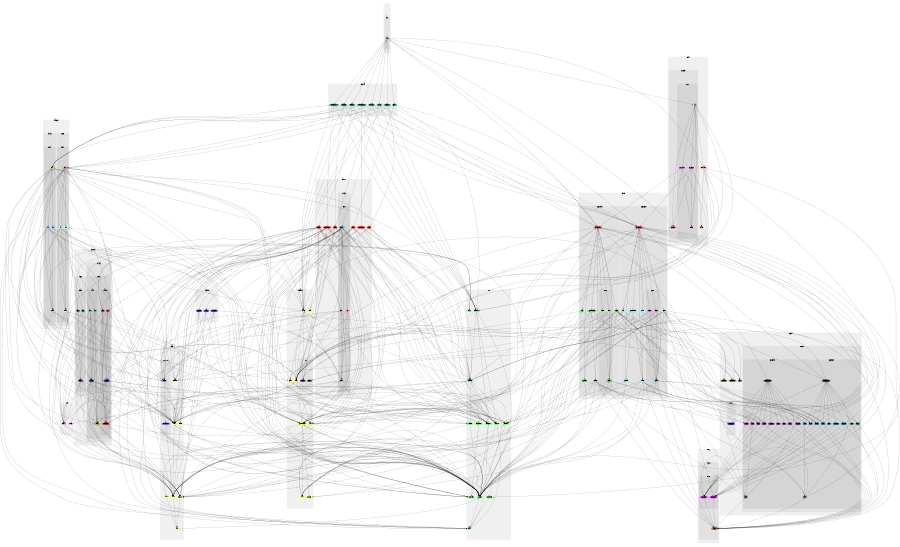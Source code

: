 digraph G {
size="6,4";
ratio="fill";
subgraph cluster_0 {
label=".";
color="#0000000F";
style="filled";
subgraph cluster_1 {
label="app";
color="#0000000F";
style="filled";
u0[label="Main",style="filled",fillcolor="#bbbbff",penwidth="0"];

}

}
subgraph cluster_2 {
label="Build";
color="#0000000F";
style="filled";
u9[label="Firmware",style="filled",fillcolor="#ffbbbb",penwidth="0"];
u15[label="Shake",style="filled",fillcolor="#ffbbbb",penwidth="0"];
subgraph cluster_3 {
label="Compiler";
color="#0000000F";
style="filled";
u10[label="Compiler",style="filled,bold",fillcolor="#ffbbbb"];
subgraph cluster_4 {
label="GCC";
color="#0000000F";
style="filled";
u11[label="GCC",style="filled,bold",fillcolor="#bbffff"];
u12[label="GD32F4xx",style="filled",fillcolor="#ffbbff",penwidth="0"];
u13[label="Config",style="filled",fillcolor="#ffbbff",penwidth="0"];
u14[label="GD32F3x0",style="filled",fillcolor="#ffbbff",penwidth="0"];

}

}

}
subgraph cluster_5 {
label="Core";
color="#0000000F";
style="filled";
u16[label="Context",style="filled",fillcolor="#77ff77",penwidth="0"];
u17[label="FSM",style="filled",fillcolor="#77ff77",penwidth="0"];
u18[label="Scheduler",style="filled",fillcolor="#77ff77",penwidth="0"];
u19[label="Transport",style="filled",fillcolor="#77ff77",penwidth="0"];
u20[label="Formula",style="filled",fillcolor="#77ff77",penwidth="0"];
u21[label="Domain",style="filled",fillcolor="#77ff77",penwidth="0"];
u22[label="Version",style="filled",fillcolor="#77ff77",penwidth="0"];
u23[label="Handler",style="filled",fillcolor="#77ff77",penwidth="0"];
u24[label="Controller",style="filled",fillcolor="#77ff77",penwidth="0"];
u25[label="Task",style="filled",fillcolor="#77ff77",penwidth="0"];
u26[label="Dispatcher",style="filled",fillcolor="#77ff77",penwidth="0"];
u27[label="Feature",style="filled",fillcolor="#77ff77",penwidth="0"];

}
subgraph cluster_6 {
label="Data";
color="#0000000F";
style="filled";
u28[label="Record",style="filled",fillcolor="#ffff77",penwidth="0"];
u29[label="Buffer",style="filled",fillcolor="#ffff77",penwidth="0"];
u30[label="Area",style="filled",fillcolor="#ffff77",penwidth="0"];
u31[label="Value",style="filled",fillcolor="#ffff77",penwidth="0"];
u32[label="Index",style="filled",fillcolor="#ffff77",penwidth="0"];
u35[label="Matrix",style="filled",fillcolor="#ffff77",penwidth="0"];
u36[label="Serialize",style="filled",fillcolor="#ffff77",penwidth="0"];
subgraph cluster_7 {
label="Concurrent";
color="#0000000F";
style="filled";
u33[label="Queue",style="filled",fillcolor="#7777ff",penwidth="0"];
u34[label="Semaphore",style="filled",fillcolor="#7777ff",penwidth="0"];

}

}
subgraph cluster_8 {
label="Device";
color="#0000000F";
style="filled";
subgraph cluster_9 {
label="GD32F3x0";
color="#0000000F";
style="filled";
u55[label="GD32F3x0",style="filled,bold",fillcolor="#ff7777"];
u46[label="UART",style="filled",fillcolor="#77ffff",penwidth="0"];
u48[label="Mac",style="filled",fillcolor="#77ffff",penwidth="0"];
u49[label="SysTick",style="filled",fillcolor="#77ffff",penwidth="0"];
u50[label="PWM",style="filled",fillcolor="#77ffff",penwidth="0"];
u51[label="SystemClock",style="filled",fillcolor="#77ffff",penwidth="0"];
u54[label="Timer",style="filled",fillcolor="#77ffff",penwidth="0"];
subgraph cluster_10 {
label="GPIO";
color="#0000000F";
style="filled";
u47[label="GPIO",style="filled,bold",fillcolor="#77ffff"];
u52[label="Input",style="filled",fillcolor="#ff77ff",penwidth="0"];
u53[label="Output",style="filled",fillcolor="#ff77ff",penwidth="0"];

}

}
subgraph cluster_11 {
label="GD32F4xx";
color="#0000000F";
style="filled";
u37[label="GD32F4xx",style="filled,bold",fillcolor="#ff7777"];
u38[label="UART",style="filled",fillcolor="#33ff33",penwidth="0"];
u40[label="Mac",style="filled",fillcolor="#33ff33",penwidth="0"];
u41[label="SysTick",style="filled",fillcolor="#33ff33",penwidth="0"];
u42[label="SystemClock",style="filled",fillcolor="#33ff33",penwidth="0"];
u45[label="Timer",style="filled",fillcolor="#33ff33",penwidth="0"];
subgraph cluster_12 {
label="GPIO";
color="#0000000F";
style="filled";
u39[label="GPIO",style="filled,bold",fillcolor="#33ff33"];
u43[label="Input",style="filled",fillcolor="#bbff77",penwidth="0"];
u44[label="Output",style="filled",fillcolor="#bbff77",penwidth="0"];

}

}

}
subgraph cluster_13 {
label="Endpoint";
color="#0000000F";
style="filled";
u56[label="Dimmers",style="filled",fillcolor="#3333ff",penwidth="0"];
u57[label="Groups",style="filled",fillcolor="#3333ff",penwidth="0"];
u58[label="Relays",style="filled",fillcolor="#3333ff",penwidth="0"];

}
subgraph cluster_14 {
label="Feature";
color="#0000000F";
style="filled";
u59[label="DimmerDC",style="filled",fillcolor="#ff3333",penwidth="0"];
u60[label="Echo",style="filled",fillcolor="#ff3333",penwidth="0"];
u61[label="DimmerAC",style="filled",fillcolor="#ff3333",penwidth="0"];
u62[label="MixA",style="filled",fillcolor="#ff3333",penwidth="0"];
u63[label="Relays",style="filled",fillcolor="#ff3333",penwidth="0"];
u64[label="Blink",style="filled",fillcolor="#ff3333",penwidth="0"];
subgraph cluster_15 {
label="RS485";
color="#0000000F";
style="filled";
subgraph cluster_16 {
label="RBUS";
color="#0000000F";
style="filled";
u68[label="RBUS",style="filled,bold",fillcolor="#77bbff"];
u65[label="Data",style="filled",fillcolor="#ff77bb",penwidth="0"];
u66[label="Tx",style="filled",fillcolor="#ff77bb",penwidth="0"];
u67[label="Rx",style="filled",fillcolor="#ff77bb",penwidth="0"];

}

}

}
subgraph cluster_17 {
label="Formula";
color="#0000000F";
style="filled";
u1[label="Echo",style="filled",fillcolor="#33bb77",penwidth="0"];
u2[label="Blink450",style="filled",fillcolor="#33bb77",penwidth="0"];
u3[label="DimmerAC12",style="filled",fillcolor="#33bb77",penwidth="0"];
u4[label="Relay12",style="filled",fillcolor="#33bb77",penwidth="0"];
u5[label="Server",style="filled",fillcolor="#33bb77",penwidth="0"];
u6[label="MixA6x6",style="filled",fillcolor="#33bb77",penwidth="0"];
u7[label="Blink330",style="filled",fillcolor="#33bb77",penwidth="0"];
u8[label="DimmerDC12",style="filled",fillcolor="#33bb77",penwidth="0"];

}
subgraph cluster_18 {
label="Interface";
color="#0000000F";
style="filled";
u69[label="MCU",style="filled",fillcolor="#ffff33",penwidth="0"];
u70[label="UART",style="filled",fillcolor="#ffff33",penwidth="0"];
u71[label="Mac",style="filled",fillcolor="#ffff33",penwidth="0"];
u72[label="Counter",style="filled",fillcolor="#ffff33",penwidth="0"];
u73[label="RS485",style="filled",fillcolor="#ffff33",penwidth="0"];
u74[label="PWM",style="filled",fillcolor="#ffff33",penwidth="0"];
u75[label="SystemClock",style="filled",fillcolor="#ffff33",penwidth="0"];
u78[label="Timer",style="filled",fillcolor="#ffff33",penwidth="0"];
subgraph cluster_19 {
label="GPIO";
color="#0000000F";
style="filled";
u76[label="Input",style="filled",fillcolor="#7733bb",penwidth="0"];
u77[label="Output",style="filled",fillcolor="#7733bb",penwidth="0"];

}

}
subgraph cluster_20 {
label="Ivory";
color="#0000000F";
style="filled";
subgraph cluster_21 {
label="Support";
color="#0000000F";
style="filled";
u81[label="Support",style="filled,bold",fillcolor="#bb7733"];
subgraph cluster_22 {
label="Device";
color="#0000000F";
style="filled";
u79[label="GD32F4xx",style="filled",fillcolor="#ff33ff",penwidth="0"];
u80[label="GD32F3x0",style="filled",fillcolor="#ff33ff",penwidth="0"];

}

}

}
subgraph cluster_23 {
label="Protocol";
color="#0000000F";
style="filled";
subgraph cluster_24 {
label="RS485";
color="#0000000F";
style="filled";
subgraph cluster_25 {
label="RBUS";
color="#0000000F";
style="filled";
u92[label="RBUS",style="filled,bold",fillcolor="#bbbb33"];
subgraph cluster_26 {
label="Master";
color="#0000000F";
style="filled";
u86[label="Master",style="filled,bold",fillcolor="#3333bb"];
u89[label="Tx",style="filled",fillcolor="#bb3333",penwidth="0"];
u90[label="Rx",style="filled",fillcolor="#bb3333",penwidth="0"];
u91[label="MacTable",style="filled",fillcolor="#bb3333",penwidth="0"];

}
subgraph cluster_27 {
label="Slave";
color="#0000000F";
style="filled";
u85[label="Slave",style="filled,bold",fillcolor="#3333bb"];
u87[label="Tx",style="filled",fillcolor="#33bbbb",penwidth="0"];
u88[label="Rx",style="filled",fillcolor="#33bbbb",penwidth="0"];

}

}

}
subgraph cluster_28 {
label="UART";
color="#0000000F";
style="filled";
subgraph cluster_29 {
label="RBUS";
color="#0000000F";
style="filled";
u84[label="RBUS",style="filled,bold",fillcolor="#bb33bb"];
u82[label="Tx",style="filled",fillcolor="#337733",penwidth="0"];
u83[label="Rx",style="filled",fillcolor="#337733",penwidth="0"];

}

}

}
subgraph cluster_30 {
label="Support";
color="#0000000F";
style="filled";
u94[label="ReadAddr",style="filled",fillcolor="#777733",penwidth="0"];
u95[label="Cast",style="filled",fillcolor="#777733",penwidth="0"];
u96[label="Serialize",style="filled",fillcolor="#777733",penwidth="0"];
subgraph cluster_31 {
label="CMSIS";
color="#0000000F";
style="filled";
u93[label="CoreCM4",style="filled",fillcolor="#333377",penwidth="0"];

}
subgraph cluster_32 {
label="Device";
color="#0000000F";
style="filled";
subgraph cluster_33 {
label="GD32F3x0";
color="#0000000F";
style="filled";
u118[label="GD32F3x0",style="filled,bold",fillcolor="#773333"];
u108[label="GPIO",style="filled",fillcolor="#337777",penwidth="0"];
u109[label="SYSCFG",style="filled",fillcolor="#337777",penwidth="0"];
u110[label="RCU",style="filled",fillcolor="#337777",penwidth="0"];
u111[label="EXTI",style="filled",fillcolor="#337777",penwidth="0"];
u112[label="Misc",style="filled",fillcolor="#337777",penwidth="0"];
u113[label="IRQ",style="filled",fillcolor="#337777",penwidth="0"];
u114[label="DMA",style="filled",fillcolor="#337777",penwidth="0"];
u115[label="USART",style="filled",fillcolor="#337777",penwidth="0"];
u116[label="Timer",style="filled",fillcolor="#337777",penwidth="0"];
u117[label="DBG",style="filled",fillcolor="#337777",penwidth="0"];

}
subgraph cluster_34 {
label="GD32F4xx";
color="#0000000F";
style="filled";
u97[label="GD32F4xx",style="filled,bold",fillcolor="#773333"];
u98[label="GPIO",style="filled",fillcolor="#773377",penwidth="0"];
u99[label="SYSCFG",style="filled",fillcolor="#773377",penwidth="0"];
u100[label="RCU",style="filled",fillcolor="#773377",penwidth="0"];
u101[label="EXTI",style="filled",fillcolor="#773377",penwidth="0"];
u102[label="Misc",style="filled",fillcolor="#773377",penwidth="0"];
u103[label="IRQ",style="filled",fillcolor="#773377",penwidth="0"];
u104[label="DMA",style="filled",fillcolor="#773377",penwidth="0"];
u105[label="USART",style="filled",fillcolor="#773377",penwidth="0"];
u106[label="Timer",style="filled",fillcolor="#773377",penwidth="0"];
u107[label="DBG",style="filled",fillcolor="#773377",penwidth="0"];

}

}

}
subgraph cluster_35 {
label="Transport";
color="#0000000F";
style="filled";
subgraph cluster_36 {
label="RS485";
color="#0000000F";
style="filled";
subgraph cluster_37 {
label="RBUS";
color="#0000000F";
style="filled";
u126[label="RBUS",style="filled,bold",fillcolor="#ffffbb"];
u123[label="Data",style="filled",fillcolor="#bbbbff",penwidth="0"];
u124[label="Tx",style="filled",fillcolor="#bbbbff",penwidth="0"];
u125[label="Rx",style="filled",fillcolor="#bbbbff",penwidth="0"];

}

}
subgraph cluster_38 {
label="UART";
color="#0000000F";
style="filled";
subgraph cluster_39 {
label="RBUS";
color="#0000000F";
style="filled";
u122[label="RBUS",style="filled,bold",fillcolor="#ffbbbb"];
u119[label="Data",style="filled",fillcolor="#bbffff",penwidth="0"];
u120[label="Tx",style="filled",fillcolor="#bbffff",penwidth="0"];
u121[label="Rx",style="filled",fillcolor="#bbffff",penwidth="0"];

}

}

}
subgraph cluster_40 {
label="Util";
color="#0000000F";
style="filled";
u127[label="String",style="filled",fillcolor="#ffbbff",penwidth="0"];
u128[label="CRC16",style="filled",fillcolor="#ffbbff",penwidth="0"];

}
u0 -> u1;
u0 -> u2;
u0 -> u3;
u0 -> u4;
u0 -> u5;
u0 -> u6;
u0 -> u7;
u0 -> u8;
u0 -> u9;
u0 -> u10;
u0 -> u11;
u0 -> u37;
u0 -> u55;
u1 -> u20;
u1 -> u37;
u1 -> u60;
u1 -> u122;
u2 -> u20;
u2 -> u37;
u2 -> u64;
u2 -> u122;
u3 -> u20;
u3 -> u55;
u3 -> u61;
u3 -> u73;
u3 -> u126;
u4 -> u20;
u4 -> u55;
u4 -> u63;
u4 -> u73;
u4 -> u126;
u5 -> u20;
u5 -> u37;
u5 -> u68;
u5 -> u73;
u5 -> u122;
u6 -> u20;
u6 -> u55;
u6 -> u62;
u6 -> u73;
u6 -> u126;
u7 -> u20;
u7 -> u55;
u7 -> u64;
u7 -> u73;
u7 -> u126;
u8 -> u20;
u8 -> u55;
u8 -> u59;
u8 -> u73;
u8 -> u126;
u9 -> u15;
u9 -> u16;
u9 -> u18;
u9 -> u20;
u9 -> u21;
u9 -> u69;
u10 -> u69;
u11 -> u9;
u11 -> u10;
u11 -> u12;
u11 -> u13;
u11 -> u14;
u11 -> u15;
u11 -> u20;
u11 -> u69;
u12 -> u10;
u12 -> u13;
u12 -> u37;
u12 -> u69;
u14 -> u10;
u14 -> u13;
u14 -> u55;
u14 -> u69;
u16 -> u25;
u18 -> u25;
u18 -> u75;
u18 -> u78;
u19 -> u16;
u19 -> u25;
u19 -> u29;
u20 -> u16;
u20 -> u19;
u20 -> u21;
u20 -> u27;
u20 -> u69;
u21 -> u16;
u21 -> u19;
u21 -> u22;
u21 -> u27;
u21 -> u28;
u21 -> u29;
u21 -> u31;
u21 -> u69;
u21 -> u71;
u21 -> u75;
u21 -> u94;
u21 -> u95;
u21 -> u96;
u21 -> u127;
u22 -> u16;
u22 -> u28;
u23 -> u16;
u24 -> u29;
u26 -> u24;
u26 -> u29;
u27 -> u24;
u27 -> u25;
u28 -> u16;
u28 -> u30;
u29 -> u16;
u29 -> u31;
u30 -> u16;
u31 -> u16;
u31 -> u30;
u32 -> u16;
u32 -> u31;
u33 -> u16;
u33 -> u32;
u33 -> u34;
u34 -> u16;
u34 -> u31;
u35 -> u16;
u35 -> u30;
u36 -> u96;
u37 -> u16;
u37 -> u38;
u37 -> u39;
u37 -> u40;
u37 -> u41;
u37 -> u42;
u37 -> u43;
u37 -> u44;
u37 -> u45;
u37 -> u69;
u37 -> u71;
u37 -> u75;
u37 -> u97;
u37 -> u98;
u37 -> u100;
u37 -> u103;
u37 -> u104;
u37 -> u105;
u38 -> u16;
u38 -> u23;
u38 -> u28;
u38 -> u39;
u38 -> u70;
u38 -> u79;
u38 -> u81;
u38 -> u95;
u38 -> u100;
u38 -> u102;
u38 -> u103;
u38 -> u104;
u38 -> u105;
u39 -> u16;
u39 -> u81;
u39 -> u98;
u39 -> u100;
u40 -> u29;
u40 -> u36;
u40 -> u71;
u40 -> u94;
u41 -> u16;
u41 -> u23;
u41 -> u78;
u41 -> u93;
u42 -> u16;
u42 -> u41;
u42 -> u45;
u42 -> u75;
u42 -> u106;
u43 -> u16;
u43 -> u39;
u43 -> u76;
u43 -> u98;
u44 -> u16;
u44 -> u39;
u44 -> u77;
u44 -> u98;
u45 -> u16;
u45 -> u23;
u45 -> u72;
u45 -> u78;
u45 -> u81;
u45 -> u100;
u45 -> u102;
u45 -> u103;
u45 -> u106;
u46 -> u16;
u46 -> u23;
u46 -> u28;
u46 -> u47;
u46 -> u70;
u46 -> u80;
u46 -> u81;
u46 -> u95;
u46 -> u110;
u46 -> u112;
u46 -> u113;
u46 -> u114;
u46 -> u115;
u46 -> u118;
u47 -> u16;
u47 -> u28;
u47 -> u81;
u47 -> u108;
u47 -> u110;
u48 -> u29;
u48 -> u36;
u48 -> u71;
u48 -> u94;
u49 -> u16;
u49 -> u23;
u49 -> u78;
u49 -> u93;
u50 -> u16;
u50 -> u47;
u50 -> u54;
u50 -> u74;
u50 -> u116;
u51 -> u16;
u51 -> u49;
u51 -> u54;
u51 -> u75;
u51 -> u116;
u52 -> u16;
u52 -> u47;
u52 -> u76;
u52 -> u108;
u53 -> u16;
u53 -> u47;
u53 -> u77;
u53 -> u108;
u54 -> u16;
u54 -> u23;
u54 -> u72;
u54 -> u78;
u54 -> u81;
u54 -> u110;
u54 -> u112;
u54 -> u113;
u54 -> u116;
u54 -> u118;
u55 -> u16;
u55 -> u46;
u55 -> u47;
u55 -> u48;
u55 -> u49;
u55 -> u50;
u55 -> u51;
u55 -> u52;
u55 -> u53;
u55 -> u54;
u55 -> u69;
u55 -> u71;
u55 -> u75;
u55 -> u108;
u55 -> u110;
u55 -> u113;
u55 -> u114;
u55 -> u115;
u55 -> u116;
u55 -> u118;
u56 -> u16;
u56 -> u28;
u56 -> u29;
u56 -> u36;
u56 -> u95;
u57 -> u16;
u57 -> u28;
u57 -> u29;
u57 -> u36;
u58 -> u16;
u58 -> u28;
u58 -> u29;
u58 -> u36;
u59 -> u16;
u59 -> u19;
u59 -> u21;
u59 -> u24;
u59 -> u25;
u59 -> u27;
u59 -> u28;
u59 -> u29;
u59 -> u31;
u59 -> u32;
u59 -> u36;
u59 -> u56;
u59 -> u69;
u59 -> u74;
u60 -> u16;
u60 -> u19;
u60 -> u21;
u60 -> u24;
u60 -> u25;
u60 -> u27;
u60 -> u29;
u60 -> u31;
u61 -> u16;
u61 -> u19;
u61 -> u21;
u61 -> u24;
u61 -> u27;
u62 -> u16;
u62 -> u19;
u62 -> u21;
u62 -> u24;
u62 -> u27;
u63 -> u16;
u63 -> u19;
u63 -> u21;
u63 -> u24;
u63 -> u25;
u63 -> u27;
u63 -> u28;
u63 -> u29;
u63 -> u31;
u63 -> u32;
u63 -> u36;
u63 -> u57;
u63 -> u58;
u63 -> u69;
u63 -> u75;
u63 -> u77;
u64 -> u16;
u64 -> u21;
u64 -> u24;
u64 -> u25;
u64 -> u27;
u64 -> u31;
u64 -> u69;
u64 -> u77;
u64 -> u78;
u65 -> u19;
u65 -> u29;
u65 -> u31;
u65 -> u33;
u65 -> u73;
u65 -> u75;
u65 -> u86;
u65 -> u92;
u66 -> u29;
u66 -> u33;
u66 -> u65;
u66 -> u71;
u66 -> u73;
u66 -> u75;
u66 -> u86;
u66 -> u89;
u66 -> u92;
u67 -> u19;
u67 -> u33;
u67 -> u65;
u67 -> u75;
u67 -> u90;
u68 -> u16;
u68 -> u19;
u68 -> u21;
u68 -> u22;
u68 -> u23;
u68 -> u24;
u68 -> u25;
u68 -> u27;
u68 -> u29;
u68 -> u31;
u68 -> u33;
u68 -> u36;
u68 -> u65;
u68 -> u66;
u68 -> u67;
u68 -> u69;
u68 -> u73;
u68 -> u86;
u68 -> u90;
u68 -> u91;
u68 -> u92;
u69 -> u16;
u69 -> u29;
u69 -> u31;
u69 -> u71;
u69 -> u75;
u70 -> u16;
u70 -> u23;
u71 -> u16;
u71 -> u31;
u73 -> u16;
u73 -> u21;
u73 -> u23;
u73 -> u69;
u73 -> u70;
u73 -> u77;
u75 -> u16;
u75 -> u23;
u75 -> u31;
u75 -> u72;
u75 -> u78;
u78 -> u16;
u78 -> u23;
u79 -> u81;
u80 -> u81;
u82 -> u29;
u82 -> u84;
u82 -> u128;
u83 -> u17;
u83 -> u84;
u83 -> u128;
u84 -> u16;
u84 -> u28;
u84 -> u29;
u84 -> u31;
u84 -> u128;
u85 -> u16;
u85 -> u22;
u85 -> u28;
u85 -> u29;
u85 -> u31;
u85 -> u71;
u85 -> u92;
u85 -> u128;
u86 -> u16;
u86 -> u22;
u86 -> u28;
u86 -> u29;
u86 -> u31;
u86 -> u71;
u86 -> u91;
u86 -> u92;
u86 -> u128;
u87 -> u29;
u87 -> u85;
u87 -> u92;
u87 -> u128;
u88 -> u17;
u88 -> u85;
u88 -> u92;
u88 -> u128;
u89 -> u29;
u89 -> u71;
u89 -> u86;
u89 -> u91;
u89 -> u92;
u89 -> u128;
u90 -> u17;
u90 -> u22;
u90 -> u86;
u90 -> u91;
u90 -> u92;
u90 -> u128;
u91 -> u16;
u91 -> u22;
u91 -> u28;
u91 -> u31;
u91 -> u71;
u91 -> u127;
u92 -> u28;
u92 -> u29;
u92 -> u31;
u97 -> u93;
u97 -> u98;
u97 -> u99;
u97 -> u100;
u97 -> u101;
u97 -> u102;
u97 -> u103;
u97 -> u104;
u97 -> u105;
u97 -> u106;
u97 -> u107;
u98 -> u79;
u98 -> u81;
u99 -> u79;
u100 -> u79;
u101 -> u79;
u102 -> u79;
u102 -> u103;
u103 -> u79;
u103 -> u81;
u104 -> u79;
u104 -> u81;
u105 -> u79;
u105 -> u81;
u106 -> u79;
u106 -> u81;
u107 -> u79;
u108 -> u80;
u108 -> u81;
u109 -> u80;
u110 -> u80;
u111 -> u80;
u111 -> u81;
u112 -> u80;
u112 -> u113;
u113 -> u80;
u113 -> u81;
u114 -> u80;
u114 -> u81;
u115 -> u80;
u115 -> u81;
u116 -> u80;
u116 -> u81;
u117 -> u80;
u118 -> u93;
u118 -> u108;
u118 -> u109;
u118 -> u110;
u118 -> u111;
u118 -> u112;
u118 -> u113;
u118 -> u114;
u118 -> u115;
u118 -> u116;
u118 -> u117;
u119 -> u29;
u119 -> u31;
u119 -> u33;
u119 -> u70;
u119 -> u75;
u119 -> u84;
u120 -> u29;
u120 -> u33;
u120 -> u70;
u120 -> u75;
u120 -> u82;
u120 -> u84;
u120 -> u119;
u121 -> u33;
u121 -> u75;
u121 -> u83;
u121 -> u119;
u122 -> u16;
u122 -> u19;
u122 -> u21;
u122 -> u23;
u122 -> u25;
u122 -> u26;
u122 -> u29;
u122 -> u31;
u122 -> u33;
u122 -> u69;
u122 -> u70;
u122 -> u84;
u122 -> u119;
u122 -> u120;
u122 -> u121;
u123 -> u29;
u123 -> u31;
u123 -> u33;
u123 -> u73;
u123 -> u75;
u123 -> u85;
u124 -> u29;
u124 -> u33;
u124 -> u73;
u124 -> u75;
u124 -> u85;
u124 -> u87;
u124 -> u92;
u124 -> u123;
u125 -> u33;
u125 -> u75;
u125 -> u88;
u125 -> u123;
u126 -> u16;
u126 -> u19;
u126 -> u21;
u126 -> u23;
u126 -> u25;
u126 -> u26;
u126 -> u29;
u126 -> u31;
u126 -> u33;
u126 -> u69;
u126 -> u73;
u126 -> u85;
u126 -> u92;
u126 -> u123;
u126 -> u124;
u126 -> u125;
u128 -> u16;
u128 -> u28;
u128 -> u29;

}
